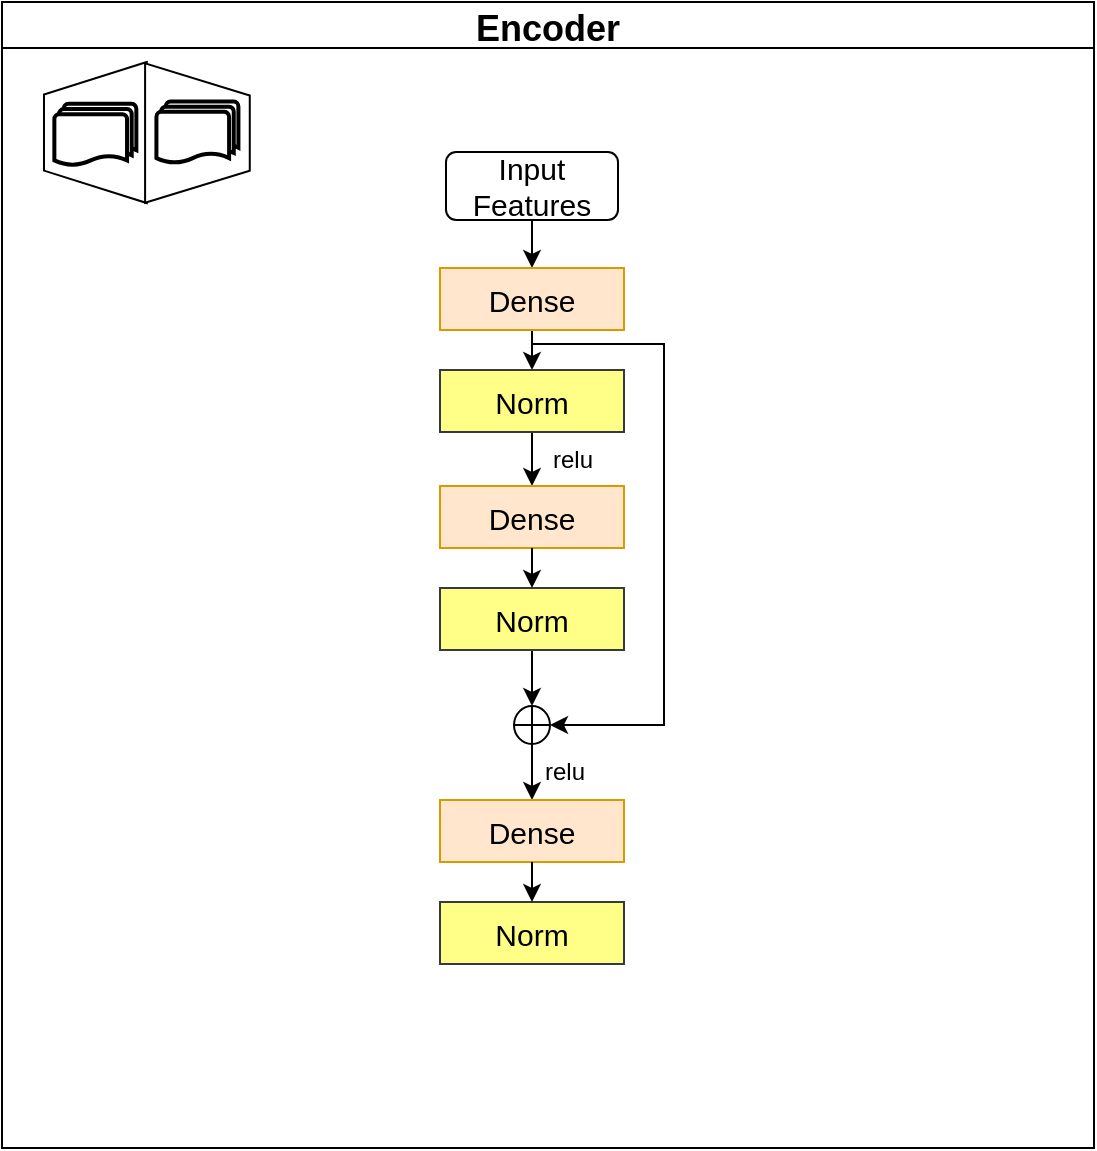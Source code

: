 <mxfile version="20.0.4" type="github">
  <diagram id="Tw_fr7Q_Ql_QtxzpFWh8" name="Page-1">
    <mxGraphModel dx="1877" dy="431" grid="0" gridSize="10" guides="1" tooltips="1" connect="1" arrows="1" fold="1" page="0" pageScale="1" pageWidth="827" pageHeight="1169" math="0" shadow="0">
      <root>
        <mxCell id="0" />
        <mxCell id="1" parent="0" />
        <mxCell id="7VgIrMxXWwSLGJKAU25n-1" value="Encoder" style="swimlane;fontSize=18;" parent="1" vertex="1">
          <mxGeometry x="-45" y="556" width="546" height="573" as="geometry" />
        </mxCell>
        <mxCell id="7VgIrMxXWwSLGJKAU25n-96" value="" style="group" parent="7VgIrMxXWwSLGJKAU25n-1" vertex="1" connectable="0">
          <mxGeometry x="20.995" y="29.995" width="102.89" height="70.53" as="geometry" />
        </mxCell>
        <mxCell id="7VgIrMxXWwSLGJKAU25n-92" value="" style="verticalLabelPosition=middle;verticalAlign=middle;html=1;shape=trapezoid;perimeter=trapezoidPerimeter;whiteSpace=wrap;size=0.23;arcSize=10;flipV=1;labelPosition=center;align=center;rotation=90;fontSize=15;" parent="7VgIrMxXWwSLGJKAU25n-96" vertex="1">
          <mxGeometry x="-9.575" y="9.575" width="70.53" height="51.38" as="geometry" />
        </mxCell>
        <mxCell id="7VgIrMxXWwSLGJKAU25n-93" value="" style="strokeWidth=2;html=1;shape=mxgraph.flowchart.multi-document;whiteSpace=wrap;fontSize=15;" parent="7VgIrMxXWwSLGJKAU25n-96" vertex="1">
          <mxGeometry x="5.185" y="20.935" width="41" height="31" as="geometry" />
        </mxCell>
        <mxCell id="7VgIrMxXWwSLGJKAU25n-94" value="" style="verticalLabelPosition=middle;verticalAlign=middle;html=1;shape=trapezoid;perimeter=trapezoidPerimeter;whiteSpace=wrap;size=0.23;arcSize=10;flipV=1;labelPosition=center;align=center;rotation=-90;fontSize=15;" parent="7VgIrMxXWwSLGJKAU25n-96" vertex="1">
          <mxGeometry x="41.855" y="9.38" width="69.73" height="52.34" as="geometry" />
        </mxCell>
        <mxCell id="7VgIrMxXWwSLGJKAU25n-95" value="" style="strokeWidth=2;html=1;shape=mxgraph.flowchart.multi-document;whiteSpace=wrap;fontSize=15;" parent="7VgIrMxXWwSLGJKAU25n-96" vertex="1">
          <mxGeometry x="56.215" y="19.765" width="41" height="31" as="geometry" />
        </mxCell>
        <mxCell id="7VgIrMxXWwSLGJKAU25n-99" style="edgeStyle=orthogonalEdgeStyle;rounded=0;orthogonalLoop=1;jettySize=auto;html=1;exitX=0.5;exitY=1;exitDx=0;exitDy=0;entryX=0.5;entryY=0;entryDx=0;entryDy=0;fontSize=15;" parent="7VgIrMxXWwSLGJKAU25n-1" source="7VgIrMxXWwSLGJKAU25n-97" target="7VgIrMxXWwSLGJKAU25n-98" edge="1">
          <mxGeometry relative="1" as="geometry" />
        </mxCell>
        <mxCell id="7VgIrMxXWwSLGJKAU25n-97" value="&lt;font style=&quot;font-size: 15px;&quot;&gt;Input&lt;br&gt;Features&lt;/font&gt;" style="rounded=1;whiteSpace=wrap;html=1;" parent="7VgIrMxXWwSLGJKAU25n-1" vertex="1">
          <mxGeometry x="222" y="75" width="86" height="34" as="geometry" />
        </mxCell>
        <mxCell id="7VgIrMxXWwSLGJKAU25n-101" style="edgeStyle=orthogonalEdgeStyle;rounded=0;orthogonalLoop=1;jettySize=auto;html=1;exitX=0.5;exitY=1;exitDx=0;exitDy=0;entryX=0.5;entryY=0;entryDx=0;entryDy=0;fontSize=15;" parent="7VgIrMxXWwSLGJKAU25n-1" source="7VgIrMxXWwSLGJKAU25n-98" target="7VgIrMxXWwSLGJKAU25n-100" edge="1">
          <mxGeometry relative="1" as="geometry" />
        </mxCell>
        <mxCell id="BZtDcLYwUkccwT5Jb_dC-15" style="edgeStyle=orthogonalEdgeStyle;rounded=0;orthogonalLoop=1;jettySize=auto;html=1;exitX=0.5;exitY=1;exitDx=0;exitDy=0;entryX=1;entryY=0.5;entryDx=0;entryDy=0;" edge="1" parent="7VgIrMxXWwSLGJKAU25n-1" source="7VgIrMxXWwSLGJKAU25n-98" target="BZtDcLYwUkccwT5Jb_dC-7">
          <mxGeometry relative="1" as="geometry">
            <Array as="points">
              <mxPoint x="265" y="171" />
              <mxPoint x="331" y="171" />
              <mxPoint x="331" y="362" />
            </Array>
          </mxGeometry>
        </mxCell>
        <mxCell id="7VgIrMxXWwSLGJKAU25n-98" value="Dense" style="rounded=0;whiteSpace=wrap;html=1;fontSize=15;fillColor=#ffe6cc;strokeColor=#d79b00;" parent="7VgIrMxXWwSLGJKAU25n-1" vertex="1">
          <mxGeometry x="219" y="133" width="92" height="31" as="geometry" />
        </mxCell>
        <mxCell id="BZtDcLYwUkccwT5Jb_dC-5" style="edgeStyle=orthogonalEdgeStyle;rounded=0;orthogonalLoop=1;jettySize=auto;html=1;exitX=0.5;exitY=1;exitDx=0;exitDy=0;entryX=0.5;entryY=0;entryDx=0;entryDy=0;" edge="1" parent="7VgIrMxXWwSLGJKAU25n-1" source="7VgIrMxXWwSLGJKAU25n-100" target="BZtDcLYwUkccwT5Jb_dC-3">
          <mxGeometry relative="1" as="geometry" />
        </mxCell>
        <mxCell id="7VgIrMxXWwSLGJKAU25n-100" value="Norm" style="rounded=0;whiteSpace=wrap;html=1;fontSize=15;fillColor=#ffff88;strokeColor=#36393d;" parent="7VgIrMxXWwSLGJKAU25n-1" vertex="1">
          <mxGeometry x="219" y="184" width="92" height="31" as="geometry" />
        </mxCell>
        <mxCell id="BZtDcLYwUkccwT5Jb_dC-3" value="Dense" style="rounded=0;whiteSpace=wrap;html=1;fontSize=15;fillColor=#ffe6cc;strokeColor=#d79b00;" vertex="1" parent="7VgIrMxXWwSLGJKAU25n-1">
          <mxGeometry x="219" y="242" width="92" height="31" as="geometry" />
        </mxCell>
        <mxCell id="BZtDcLYwUkccwT5Jb_dC-8" style="edgeStyle=orthogonalEdgeStyle;rounded=0;orthogonalLoop=1;jettySize=auto;html=1;exitX=0.5;exitY=1;exitDx=0;exitDy=0;entryX=0.5;entryY=0;entryDx=0;entryDy=0;" edge="1" parent="7VgIrMxXWwSLGJKAU25n-1" source="BZtDcLYwUkccwT5Jb_dC-4" target="BZtDcLYwUkccwT5Jb_dC-7">
          <mxGeometry relative="1" as="geometry" />
        </mxCell>
        <mxCell id="BZtDcLYwUkccwT5Jb_dC-4" value="Norm" style="rounded=0;whiteSpace=wrap;html=1;fontSize=15;fillColor=#ffff88;strokeColor=#36393d;" vertex="1" parent="7VgIrMxXWwSLGJKAU25n-1">
          <mxGeometry x="219" y="293" width="92" height="31" as="geometry" />
        </mxCell>
        <mxCell id="BZtDcLYwUkccwT5Jb_dC-2" style="edgeStyle=orthogonalEdgeStyle;rounded=0;orthogonalLoop=1;jettySize=auto;html=1;exitX=0.5;exitY=1;exitDx=0;exitDy=0;entryX=0.5;entryY=0;entryDx=0;entryDy=0;fontSize=15;" edge="1" parent="7VgIrMxXWwSLGJKAU25n-1" source="BZtDcLYwUkccwT5Jb_dC-3" target="BZtDcLYwUkccwT5Jb_dC-4">
          <mxGeometry relative="1" as="geometry" />
        </mxCell>
        <mxCell id="BZtDcLYwUkccwT5Jb_dC-6" value="relu" style="text;html=1;align=center;verticalAlign=middle;resizable=0;points=[];autosize=1;strokeColor=none;fillColor=none;" vertex="1" parent="7VgIrMxXWwSLGJKAU25n-1">
          <mxGeometry x="266" y="215" width="38" height="27" as="geometry" />
        </mxCell>
        <mxCell id="BZtDcLYwUkccwT5Jb_dC-13" style="edgeStyle=orthogonalEdgeStyle;rounded=0;orthogonalLoop=1;jettySize=auto;html=1;exitX=0.5;exitY=1;exitDx=0;exitDy=0;" edge="1" parent="7VgIrMxXWwSLGJKAU25n-1" source="BZtDcLYwUkccwT5Jb_dC-7" target="BZtDcLYwUkccwT5Jb_dC-11">
          <mxGeometry relative="1" as="geometry" />
        </mxCell>
        <mxCell id="BZtDcLYwUkccwT5Jb_dC-7" value="" style="shape=orEllipse;perimeter=ellipsePerimeter;whiteSpace=wrap;html=1;backgroundOutline=1;" vertex="1" parent="7VgIrMxXWwSLGJKAU25n-1">
          <mxGeometry x="256" y="352" width="18" height="19" as="geometry" />
        </mxCell>
        <mxCell id="BZtDcLYwUkccwT5Jb_dC-11" value="Dense" style="rounded=0;whiteSpace=wrap;html=1;fontSize=15;fillColor=#ffe6cc;strokeColor=#d79b00;" vertex="1" parent="7VgIrMxXWwSLGJKAU25n-1">
          <mxGeometry x="219" y="399" width="92" height="31" as="geometry" />
        </mxCell>
        <mxCell id="BZtDcLYwUkccwT5Jb_dC-12" value="Norm" style="rounded=0;whiteSpace=wrap;html=1;fontSize=15;fillColor=#ffff88;strokeColor=#36393d;" vertex="1" parent="7VgIrMxXWwSLGJKAU25n-1">
          <mxGeometry x="219" y="450" width="92" height="31" as="geometry" />
        </mxCell>
        <mxCell id="BZtDcLYwUkccwT5Jb_dC-10" style="edgeStyle=orthogonalEdgeStyle;rounded=0;orthogonalLoop=1;jettySize=auto;html=1;exitX=0.5;exitY=1;exitDx=0;exitDy=0;entryX=0.5;entryY=0;entryDx=0;entryDy=0;fontSize=15;" edge="1" parent="7VgIrMxXWwSLGJKAU25n-1" source="BZtDcLYwUkccwT5Jb_dC-11" target="BZtDcLYwUkccwT5Jb_dC-12">
          <mxGeometry relative="1" as="geometry" />
        </mxCell>
        <mxCell id="BZtDcLYwUkccwT5Jb_dC-14" value="relu" style="text;html=1;align=center;verticalAlign=middle;resizable=0;points=[];autosize=1;strokeColor=none;fillColor=none;" vertex="1" parent="7VgIrMxXWwSLGJKAU25n-1">
          <mxGeometry x="262" y="371" width="38" height="27" as="geometry" />
        </mxCell>
      </root>
    </mxGraphModel>
  </diagram>
</mxfile>

